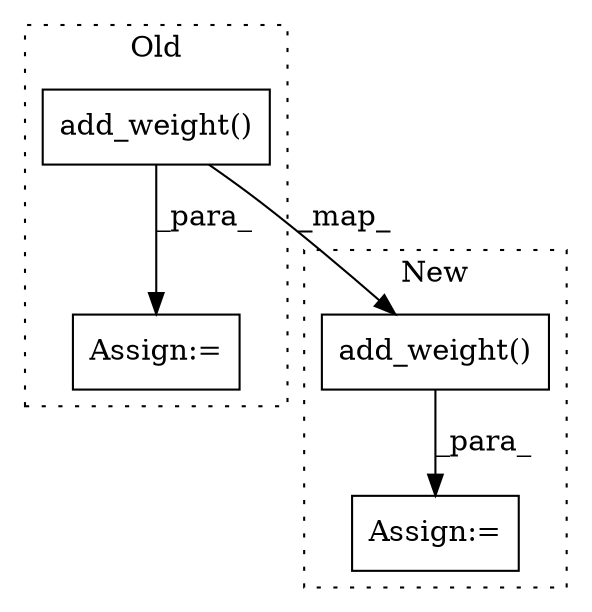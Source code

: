 digraph G {
subgraph cluster0 {
1 [label="add_weight()" a="75" s="1074" l="98" shape="box"];
3 [label="Assign:=" a="68" s="1071" l="3" shape="box"];
label = "Old";
style="dotted";
}
subgraph cluster1 {
2 [label="add_weight()" a="75" s="1492" l="88" shape="box"];
4 [label="Assign:=" a="68" s="1489" l="3" shape="box"];
label = "New";
style="dotted";
}
1 -> 3 [label="_para_"];
1 -> 2 [label="_map_"];
2 -> 4 [label="_para_"];
}
